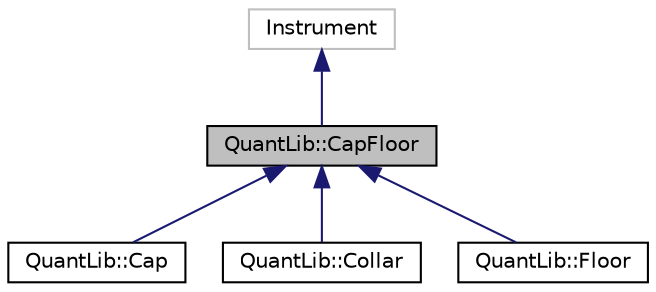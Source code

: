 digraph "QuantLib::CapFloor"
{
  edge [fontname="Helvetica",fontsize="10",labelfontname="Helvetica",labelfontsize="10"];
  node [fontname="Helvetica",fontsize="10",shape=record];
  Node1 [label="QuantLib::CapFloor",height=0.2,width=0.4,color="black", fillcolor="grey75", style="filled", fontcolor="black"];
  Node2 -> Node1 [dir="back",color="midnightblue",fontsize="10",style="solid"];
  Node2 [label="Instrument",height=0.2,width=0.4,color="grey75", fillcolor="white", style="filled"];
  Node1 -> Node3 [dir="back",color="midnightblue",fontsize="10",style="solid"];
  Node3 [label="QuantLib::Cap",height=0.2,width=0.4,color="black", fillcolor="white", style="filled",URL="$class_quant_lib_1_1_cap.html",tooltip="Concrete cap class. "];
  Node1 -> Node4 [dir="back",color="midnightblue",fontsize="10",style="solid"];
  Node4 [label="QuantLib::Collar",height=0.2,width=0.4,color="black", fillcolor="white", style="filled",URL="$class_quant_lib_1_1_collar.html",tooltip="Concrete collar class. "];
  Node1 -> Node5 [dir="back",color="midnightblue",fontsize="10",style="solid"];
  Node5 [label="QuantLib::Floor",height=0.2,width=0.4,color="black", fillcolor="white", style="filled",URL="$class_quant_lib_1_1_floor.html",tooltip="Concrete floor class. "];
}
